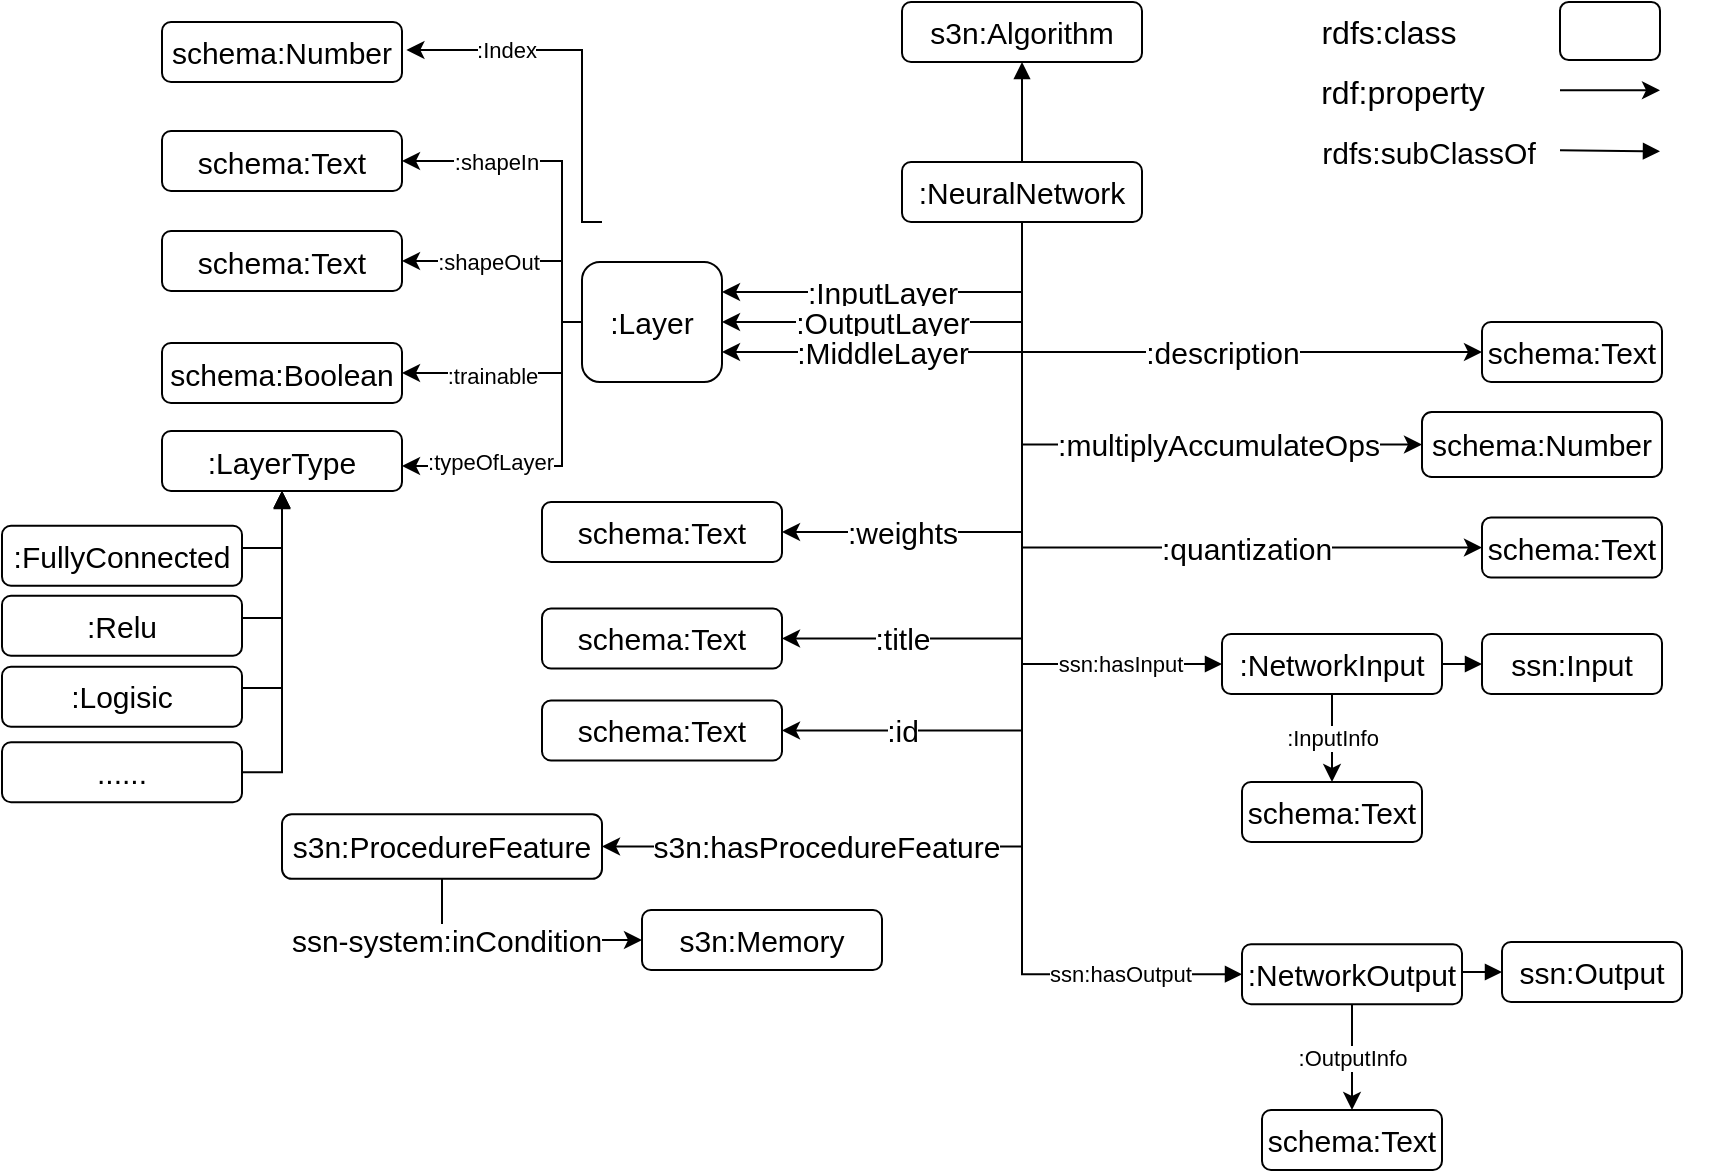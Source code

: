 <mxfile version="15.7.4" type="github">
  <diagram id="uV-LiDX_3luVWXQ_N6UU" name="Page-1">
    <mxGraphModel dx="1376" dy="436" grid="1" gridSize="10" guides="1" tooltips="1" connect="1" arrows="1" fold="1" page="1" pageScale="1" pageWidth="850" pageHeight="1100" math="0" shadow="0">
      <root>
        <mxCell id="0" />
        <mxCell id="1" parent="0" />
        <mxCell id="5j0TbUP-GXuLhpRAQQWD-1" value="s3n:Algorithm" style="rounded=1;whiteSpace=wrap;html=1;fontSize=15;" vertex="1" parent="1">
          <mxGeometry y="220" width="120" height="30" as="geometry" />
        </mxCell>
        <mxCell id="5j0TbUP-GXuLhpRAQQWD-2" value=":title" style="edgeStyle=orthogonalEdgeStyle;rounded=0;orthogonalLoop=1;jettySize=auto;html=1;exitX=0.5;exitY=1;exitDx=0;exitDy=0;fontSize=15;entryX=1;entryY=0.5;entryDx=0;entryDy=0;" edge="1" parent="1" source="5j0TbUP-GXuLhpRAQQWD-15" target="5j0TbUP-GXuLhpRAQQWD-20">
          <mxGeometry x="0.634" relative="1" as="geometry">
            <mxPoint x="-90" y="495" as="targetPoint" />
            <Array as="points">
              <mxPoint x="60" y="538" />
            </Array>
            <mxPoint as="offset" />
          </mxGeometry>
        </mxCell>
        <mxCell id="5j0TbUP-GXuLhpRAQQWD-3" value=":id" style="edgeStyle=orthogonalEdgeStyle;rounded=0;orthogonalLoop=1;jettySize=auto;html=1;exitX=0.5;exitY=1;exitDx=0;exitDy=0;entryX=1;entryY=0.5;entryDx=0;entryDy=0;fontSize=15;" edge="1" parent="1" source="5j0TbUP-GXuLhpRAQQWD-15" target="5j0TbUP-GXuLhpRAQQWD-21">
          <mxGeometry x="0.679" relative="1" as="geometry">
            <mxPoint x="60" y="740" as="targetPoint" />
            <mxPoint as="offset" />
          </mxGeometry>
        </mxCell>
        <mxCell id="5j0TbUP-GXuLhpRAQQWD-4" value=":weights" style="edgeStyle=orthogonalEdgeStyle;rounded=0;orthogonalLoop=1;jettySize=auto;html=1;exitX=0.5;exitY=1;exitDx=0;exitDy=0;entryX=1;entryY=0.5;entryDx=0;entryDy=0;fontSize=15;" edge="1" parent="1" source="5j0TbUP-GXuLhpRAQQWD-15" target="5j0TbUP-GXuLhpRAQQWD-16">
          <mxGeometry x="0.564" relative="1" as="geometry">
            <mxPoint x="520.0" y="510" as="targetPoint" />
            <mxPoint as="offset" />
          </mxGeometry>
        </mxCell>
        <mxCell id="5j0TbUP-GXuLhpRAQQWD-5" value=":InputLayer" style="edgeStyle=orthogonalEdgeStyle;rounded=0;orthogonalLoop=1;jettySize=auto;html=1;exitX=0.5;exitY=1;exitDx=0;exitDy=0;entryX=1;entryY=0.25;entryDx=0;entryDy=0;fontSize=15;" edge="1" parent="1" source="5j0TbUP-GXuLhpRAQQWD-15" target="5j0TbUP-GXuLhpRAQQWD-17">
          <mxGeometry x="0.135" relative="1" as="geometry">
            <mxPoint as="offset" />
          </mxGeometry>
        </mxCell>
        <mxCell id="5j0TbUP-GXuLhpRAQQWD-6" value=":OutputLayer" style="edgeStyle=orthogonalEdgeStyle;rounded=0;orthogonalLoop=1;jettySize=auto;html=1;exitX=0.5;exitY=1;exitDx=0;exitDy=0;entryX=1;entryY=0.5;entryDx=0;entryDy=0;fontSize=15;" edge="1" parent="1" source="5j0TbUP-GXuLhpRAQQWD-15" target="5j0TbUP-GXuLhpRAQQWD-17">
          <mxGeometry x="0.2" relative="1" as="geometry">
            <mxPoint x="-250" y="400" as="targetPoint" />
            <mxPoint as="offset" />
          </mxGeometry>
        </mxCell>
        <mxCell id="5j0TbUP-GXuLhpRAQQWD-7" value=":MiddleLayer" style="edgeStyle=orthogonalEdgeStyle;rounded=0;orthogonalLoop=1;jettySize=auto;html=1;exitX=0.5;exitY=1;exitDx=0;exitDy=0;entryX=1;entryY=0.75;entryDx=0;entryDy=0;fontSize=15;" edge="1" parent="1" source="5j0TbUP-GXuLhpRAQQWD-15" target="5j0TbUP-GXuLhpRAQQWD-17">
          <mxGeometry x="0.256" relative="1" as="geometry">
            <mxPoint as="offset" />
          </mxGeometry>
        </mxCell>
        <mxCell id="5j0TbUP-GXuLhpRAQQWD-8" value=":description" style="edgeStyle=orthogonalEdgeStyle;rounded=0;orthogonalLoop=1;jettySize=auto;html=1;exitX=0.5;exitY=1;exitDx=0;exitDy=0;entryX=0;entryY=0.5;entryDx=0;entryDy=0;fontSize=15;" edge="1" parent="1" source="5j0TbUP-GXuLhpRAQQWD-15" target="5j0TbUP-GXuLhpRAQQWD-22">
          <mxGeometry x="0.12" relative="1" as="geometry">
            <mxPoint as="offset" />
          </mxGeometry>
        </mxCell>
        <mxCell id="5j0TbUP-GXuLhpRAQQWD-9" value=":multiplyAccumulateOps" style="edgeStyle=orthogonalEdgeStyle;rounded=0;orthogonalLoop=1;jettySize=auto;html=1;exitX=0.5;exitY=1;exitDx=0;exitDy=0;entryX=0;entryY=0.5;entryDx=0;entryDy=0;fontSize=15;" edge="1" parent="1" source="5j0TbUP-GXuLhpRAQQWD-15" target="5j0TbUP-GXuLhpRAQQWD-18">
          <mxGeometry x="0.346" relative="1" as="geometry">
            <mxPoint as="offset" />
          </mxGeometry>
        </mxCell>
        <mxCell id="5j0TbUP-GXuLhpRAQQWD-10" value=":quantization" style="edgeStyle=orthogonalEdgeStyle;rounded=0;orthogonalLoop=1;jettySize=auto;html=1;exitX=0.5;exitY=1;exitDx=0;exitDy=0;entryX=0;entryY=0.5;entryDx=0;entryDy=0;fontSize=15;" edge="1" parent="1" source="5j0TbUP-GXuLhpRAQQWD-15" target="5j0TbUP-GXuLhpRAQQWD-19">
          <mxGeometry x="0.397" relative="1" as="geometry">
            <mxPoint as="offset" />
          </mxGeometry>
        </mxCell>
        <mxCell id="5j0TbUP-GXuLhpRAQQWD-11" value="s3n:hasProcedureFeature" style="edgeStyle=orthogonalEdgeStyle;rounded=0;orthogonalLoop=1;jettySize=auto;html=1;exitX=0.5;exitY=1;exitDx=0;exitDy=0;fontSize=15;endArrow=classic;endFill=1;entryX=1;entryY=0.5;entryDx=0;entryDy=0;" edge="1" parent="1" source="5j0TbUP-GXuLhpRAQQWD-15" target="5j0TbUP-GXuLhpRAQQWD-30">
          <mxGeometry x="0.571" relative="1" as="geometry">
            <mxPoint x="190" y="820" as="targetPoint" />
            <mxPoint as="offset" />
          </mxGeometry>
        </mxCell>
        <mxCell id="5j0TbUP-GXuLhpRAQQWD-12" style="edgeStyle=orthogonalEdgeStyle;rounded=0;orthogonalLoop=1;jettySize=auto;html=1;exitX=0.5;exitY=0;exitDx=0;exitDy=0;entryX=0.5;entryY=1;entryDx=0;entryDy=0;fontSize=15;endArrow=block;endFill=1;" edge="1" parent="1" source="5j0TbUP-GXuLhpRAQQWD-15" target="5j0TbUP-GXuLhpRAQQWD-1">
          <mxGeometry relative="1" as="geometry" />
        </mxCell>
        <mxCell id="5j0TbUP-GXuLhpRAQQWD-13" value="ssn:hasInput " style="edgeStyle=orthogonalEdgeStyle;rounded=0;orthogonalLoop=1;jettySize=auto;html=1;exitX=0.5;exitY=1;exitDx=0;exitDy=0;entryX=0;entryY=0.5;entryDx=0;entryDy=0;endArrow=block;endFill=1;" edge="1" parent="1" source="5j0TbUP-GXuLhpRAQQWD-15" target="5j0TbUP-GXuLhpRAQQWD-36">
          <mxGeometry x="0.682" relative="1" as="geometry">
            <mxPoint as="offset" />
          </mxGeometry>
        </mxCell>
        <mxCell id="5j0TbUP-GXuLhpRAQQWD-14" value="ssn:hasOutput" style="edgeStyle=orthogonalEdgeStyle;rounded=0;orthogonalLoop=1;jettySize=auto;html=1;exitX=0.5;exitY=1;exitDx=0;exitDy=0;entryX=0;entryY=0.5;entryDx=0;entryDy=0;endArrow=block;endFill=1;" edge="1" parent="1" source="5j0TbUP-GXuLhpRAQQWD-15" target="5j0TbUP-GXuLhpRAQQWD-38">
          <mxGeometry x="0.749" relative="1" as="geometry">
            <mxPoint as="offset" />
          </mxGeometry>
        </mxCell>
        <mxCell id="5j0TbUP-GXuLhpRAQQWD-15" value=":NeuralNetwork" style="rounded=1;whiteSpace=wrap;html=1;fontSize=15;" vertex="1" parent="1">
          <mxGeometry y="300" width="120" height="30" as="geometry" />
        </mxCell>
        <mxCell id="5j0TbUP-GXuLhpRAQQWD-16" value="schema:Text" style="rounded=1;whiteSpace=wrap;html=1;fontSize=15;" vertex="1" parent="1">
          <mxGeometry x="-180" y="470" width="120" height="30" as="geometry" />
        </mxCell>
        <mxCell id="5j0TbUP-GXuLhpRAQQWD-17" value=":Layer" style="rounded=1;whiteSpace=wrap;html=1;fontSize=15;" vertex="1" parent="1">
          <mxGeometry x="-160" y="350" width="70" height="60" as="geometry" />
        </mxCell>
        <mxCell id="5j0TbUP-GXuLhpRAQQWD-18" value="schema:Number" style="rounded=1;whiteSpace=wrap;html=1;fontSize=15;" vertex="1" parent="1">
          <mxGeometry x="260" y="425" width="120" height="32.5" as="geometry" />
        </mxCell>
        <mxCell id="5j0TbUP-GXuLhpRAQQWD-19" value="schema:Text" style="rounded=1;whiteSpace=wrap;html=1;fontSize=15;" vertex="1" parent="1">
          <mxGeometry x="290" y="477.75" width="90" height="30" as="geometry" />
        </mxCell>
        <mxCell id="5j0TbUP-GXuLhpRAQQWD-20" value="schema:Text" style="rounded=1;whiteSpace=wrap;html=1;fontSize=15;" vertex="1" parent="1">
          <mxGeometry x="-180" y="523.25" width="120" height="30" as="geometry" />
        </mxCell>
        <mxCell id="5j0TbUP-GXuLhpRAQQWD-21" value="schema:Text" style="rounded=1;whiteSpace=wrap;html=1;fontSize=15;" vertex="1" parent="1">
          <mxGeometry x="-180" y="569.25" width="120" height="30" as="geometry" />
        </mxCell>
        <mxCell id="5j0TbUP-GXuLhpRAQQWD-22" value="schema:Text" style="rounded=1;whiteSpace=wrap;html=1;fontSize=15;" vertex="1" parent="1">
          <mxGeometry x="290" y="380" width="90" height="30" as="geometry" />
        </mxCell>
        <mxCell id="5j0TbUP-GXuLhpRAQQWD-23" style="edgeStyle=orthogonalEdgeStyle;rounded=0;orthogonalLoop=1;jettySize=auto;html=1;exitX=0.5;exitY=1;exitDx=0;exitDy=0;fontSize=15;" edge="1" parent="1">
          <mxGeometry relative="1" as="geometry">
            <mxPoint x="405" y="703.87" as="sourcePoint" />
            <mxPoint x="405" y="703.87" as="targetPoint" />
          </mxGeometry>
        </mxCell>
        <mxCell id="5j0TbUP-GXuLhpRAQQWD-24" value="" style="rounded=1;whiteSpace=wrap;html=1;fontSize=16;" vertex="1" parent="1">
          <mxGeometry x="329" y="220" width="50" height="29" as="geometry" />
        </mxCell>
        <mxCell id="5j0TbUP-GXuLhpRAQQWD-25" value="rdfs:class" style="text;html=1;align=center;verticalAlign=middle;resizable=0;points=[];autosize=1;strokeColor=none;fontSize=16;" vertex="1" parent="1">
          <mxGeometry x="203" y="224.5" width="80" height="20" as="geometry" />
        </mxCell>
        <mxCell id="5j0TbUP-GXuLhpRAQQWD-26" value="rdf:property" style="text;html=1;align=center;verticalAlign=middle;resizable=0;points=[];autosize=1;strokeColor=none;fontSize=16;" vertex="1" parent="1">
          <mxGeometry x="200" y="254.5" width="100" height="20" as="geometry" />
        </mxCell>
        <mxCell id="5j0TbUP-GXuLhpRAQQWD-27" value="" style="endArrow=classic;html=1;fontSize=16;" edge="1" parent="1">
          <mxGeometry width="50" height="50" relative="1" as="geometry">
            <mxPoint x="329" y="264.16" as="sourcePoint" />
            <mxPoint x="379" y="264.16" as="targetPoint" />
            <Array as="points">
              <mxPoint x="339" y="264.16" />
            </Array>
          </mxGeometry>
        </mxCell>
        <mxCell id="5j0TbUP-GXuLhpRAQQWD-28" value="" style="endArrow=block;html=1;fontSize=16;endFill=1;" edge="1" parent="1">
          <mxGeometry width="50" height="50" relative="1" as="geometry">
            <mxPoint x="329" y="294.16" as="sourcePoint" />
            <mxPoint x="379" y="294.66" as="targetPoint" />
          </mxGeometry>
        </mxCell>
        <mxCell id="5j0TbUP-GXuLhpRAQQWD-29" value="ssn-system:inCondition" style="edgeStyle=orthogonalEdgeStyle;rounded=0;orthogonalLoop=1;jettySize=auto;html=1;exitX=0.5;exitY=1;exitDx=0;exitDy=0;entryX=0;entryY=0.5;entryDx=0;entryDy=0;fontSize=15;endArrow=classic;endFill=1;" edge="1" parent="1" source="5j0TbUP-GXuLhpRAQQWD-30" target="5j0TbUP-GXuLhpRAQQWD-31">
          <mxGeometry x="-0.492" relative="1" as="geometry">
            <mxPoint as="offset" />
            <Array as="points">
              <mxPoint x="-230" y="689" />
            </Array>
          </mxGeometry>
        </mxCell>
        <mxCell id="5j0TbUP-GXuLhpRAQQWD-30" value="s3n:ProcedureFeature" style="rounded=1;whiteSpace=wrap;html=1;fontSize=15;" vertex="1" parent="1">
          <mxGeometry x="-310" y="626.13" width="160" height="32.25" as="geometry" />
        </mxCell>
        <mxCell id="5j0TbUP-GXuLhpRAQQWD-31" value="s3n:Memory" style="rounded=1;whiteSpace=wrap;html=1;fontSize=15;" vertex="1" parent="1">
          <mxGeometry x="-130" y="674" width="120" height="30" as="geometry" />
        </mxCell>
        <mxCell id="5j0TbUP-GXuLhpRAQQWD-32" value="rdfs:subClassOf" style="text;html=1;align=center;verticalAlign=middle;resizable=0;points=[];autosize=1;strokeColor=none;fontSize=15;" vertex="1" parent="1">
          <mxGeometry x="203" y="284.5" width="120" height="20" as="geometry" />
        </mxCell>
        <mxCell id="5j0TbUP-GXuLhpRAQQWD-33" value="ssn:Input" style="rounded=1;whiteSpace=wrap;html=1;fontSize=15;" vertex="1" parent="1">
          <mxGeometry x="290" y="536" width="90" height="30" as="geometry" />
        </mxCell>
        <mxCell id="5j0TbUP-GXuLhpRAQQWD-34" value="ssn:Output" style="rounded=1;whiteSpace=wrap;html=1;fontSize=15;" vertex="1" parent="1">
          <mxGeometry x="300" y="690" width="90" height="30" as="geometry" />
        </mxCell>
        <mxCell id="5j0TbUP-GXuLhpRAQQWD-35" style="edgeStyle=orthogonalEdgeStyle;rounded=0;orthogonalLoop=1;jettySize=auto;html=1;exitX=1;exitY=0.5;exitDx=0;exitDy=0;entryX=0;entryY=0.5;entryDx=0;entryDy=0;endArrow=block;endFill=1;" edge="1" parent="1" source="5j0TbUP-GXuLhpRAQQWD-36" target="5j0TbUP-GXuLhpRAQQWD-33">
          <mxGeometry relative="1" as="geometry" />
        </mxCell>
        <mxCell id="5j0TbUP-GXuLhpRAQQWD-36" value=":NetworkInput" style="rounded=1;whiteSpace=wrap;html=1;fontSize=15;" vertex="1" parent="1">
          <mxGeometry x="160" y="536" width="110" height="30" as="geometry" />
        </mxCell>
        <mxCell id="5j0TbUP-GXuLhpRAQQWD-37" style="edgeStyle=orthogonalEdgeStyle;rounded=0;orthogonalLoop=1;jettySize=auto;html=1;exitX=1;exitY=0.5;exitDx=0;exitDy=0;entryX=0;entryY=0.5;entryDx=0;entryDy=0;endArrow=block;endFill=1;" edge="1" parent="1" source="5j0TbUP-GXuLhpRAQQWD-38" target="5j0TbUP-GXuLhpRAQQWD-34">
          <mxGeometry relative="1" as="geometry">
            <Array as="points">
              <mxPoint x="280" y="704.87" />
            </Array>
          </mxGeometry>
        </mxCell>
        <mxCell id="5j0TbUP-GXuLhpRAQQWD-38" value=":NetworkOutput" style="rounded=1;whiteSpace=wrap;html=1;fontSize=15;" vertex="1" parent="1">
          <mxGeometry x="170" y="691.12" width="110" height="30" as="geometry" />
        </mxCell>
        <mxCell id="5j0TbUP-GXuLhpRAQQWD-39" style="edgeStyle=orthogonalEdgeStyle;rounded=0;orthogonalLoop=1;jettySize=auto;html=1;exitX=0;exitY=0.5;exitDx=0;exitDy=0;entryX=1;entryY=0.5;entryDx=0;entryDy=0;" edge="1" parent="1" target="5j0TbUP-GXuLhpRAQQWD-47">
          <mxGeometry relative="1" as="geometry">
            <Array as="points">
              <mxPoint x="-170" y="379.5" />
              <mxPoint x="-170" y="299.5" />
            </Array>
            <mxPoint x="-160" y="380" as="sourcePoint" />
          </mxGeometry>
        </mxCell>
        <mxCell id="5j0TbUP-GXuLhpRAQQWD-40" value=":shapeIn" style="edgeLabel;html=1;align=center;verticalAlign=middle;resizable=0;points=[];" vertex="1" connectable="0" parent="5j0TbUP-GXuLhpRAQQWD-39">
          <mxGeometry x="0.41" relative="1" as="geometry">
            <mxPoint x="-4" as="offset" />
          </mxGeometry>
        </mxCell>
        <mxCell id="5j0TbUP-GXuLhpRAQQWD-41" value="" style="edgeStyle=orthogonalEdgeStyle;rounded=0;orthogonalLoop=1;jettySize=auto;html=1;exitX=0;exitY=0.5;exitDx=0;exitDy=0;entryX=1;entryY=0.5;entryDx=0;entryDy=0;" edge="1" parent="1" target="5j0TbUP-GXuLhpRAQQWD-48">
          <mxGeometry x="0.538" relative="1" as="geometry">
            <Array as="points">
              <mxPoint x="-170" y="379.5" />
              <mxPoint x="-170" y="349.5" />
            </Array>
            <mxPoint as="offset" />
            <mxPoint x="-160" y="380" as="sourcePoint" />
          </mxGeometry>
        </mxCell>
        <mxCell id="5j0TbUP-GXuLhpRAQQWD-42" value=":shapeOut" style="edgeLabel;html=1;align=center;verticalAlign=middle;resizable=0;points=[];" vertex="1" connectable="0" parent="5j0TbUP-GXuLhpRAQQWD-41">
          <mxGeometry x="0.287" relative="1" as="geometry">
            <mxPoint as="offset" />
          </mxGeometry>
        </mxCell>
        <mxCell id="5j0TbUP-GXuLhpRAQQWD-43" style="edgeStyle=orthogonalEdgeStyle;rounded=0;orthogonalLoop=1;jettySize=auto;html=1;exitX=0;exitY=0.5;exitDx=0;exitDy=0;entryX=1;entryY=0.5;entryDx=0;entryDy=0;" edge="1" parent="1" target="5j0TbUP-GXuLhpRAQQWD-49">
          <mxGeometry relative="1" as="geometry">
            <Array as="points">
              <mxPoint x="-170" y="379.5" />
              <mxPoint x="-170" y="405.5" />
            </Array>
            <mxPoint x="-160" y="380" as="sourcePoint" />
          </mxGeometry>
        </mxCell>
        <mxCell id="5j0TbUP-GXuLhpRAQQWD-44" value=":trainable" style="edgeLabel;html=1;align=center;verticalAlign=middle;resizable=0;points=[];" vertex="1" connectable="0" parent="5j0TbUP-GXuLhpRAQQWD-43">
          <mxGeometry x="0.229" y="1" relative="1" as="geometry">
            <mxPoint as="offset" />
          </mxGeometry>
        </mxCell>
        <mxCell id="5j0TbUP-GXuLhpRAQQWD-45" style="edgeStyle=orthogonalEdgeStyle;rounded=0;orthogonalLoop=1;jettySize=auto;html=1;exitX=0;exitY=0.5;exitDx=0;exitDy=0;" edge="1" parent="1" target="5j0TbUP-GXuLhpRAQQWD-50">
          <mxGeometry relative="1" as="geometry">
            <mxPoint x="-260" y="460.5" as="targetPoint" />
            <Array as="points">
              <mxPoint x="-170" y="380" />
              <mxPoint x="-170" y="452" />
            </Array>
            <mxPoint x="-160" y="380" as="sourcePoint" />
          </mxGeometry>
        </mxCell>
        <mxCell id="5j0TbUP-GXuLhpRAQQWD-46" value=":typeOfLayer" style="edgeLabel;html=1;align=center;verticalAlign=middle;resizable=0;points=[];" vertex="1" connectable="0" parent="5j0TbUP-GXuLhpRAQQWD-45">
          <mxGeometry x="0.479" y="1" relative="1" as="geometry">
            <mxPoint x="2" y="-3" as="offset" />
          </mxGeometry>
        </mxCell>
        <mxCell id="5j0TbUP-GXuLhpRAQQWD-47" value="schema:Text" style="rounded=1;whiteSpace=wrap;html=1;fontSize=15;" vertex="1" parent="1">
          <mxGeometry x="-370" y="284.5" width="120" height="30" as="geometry" />
        </mxCell>
        <mxCell id="5j0TbUP-GXuLhpRAQQWD-48" value="schema:Text" style="rounded=1;whiteSpace=wrap;html=1;fontSize=15;" vertex="1" parent="1">
          <mxGeometry x="-370" y="334.5" width="120" height="30" as="geometry" />
        </mxCell>
        <mxCell id="5j0TbUP-GXuLhpRAQQWD-49" value="schema:Boolean" style="rounded=1;whiteSpace=wrap;html=1;fontSize=15;" vertex="1" parent="1">
          <mxGeometry x="-370" y="390.5" width="120" height="30" as="geometry" />
        </mxCell>
        <mxCell id="5j0TbUP-GXuLhpRAQQWD-50" value="&lt;div&gt;:LayerType&lt;/div&gt;" style="rounded=1;whiteSpace=wrap;html=1;fontSize=15;" vertex="1" parent="1">
          <mxGeometry x="-370" y="434.5" width="120" height="30" as="geometry" />
        </mxCell>
        <mxCell id="5j0TbUP-GXuLhpRAQQWD-51" style="edgeStyle=orthogonalEdgeStyle;rounded=0;orthogonalLoop=1;jettySize=auto;html=1;exitX=1;exitY=0.5;exitDx=0;exitDy=0;entryX=0.5;entryY=1;entryDx=0;entryDy=0;endArrow=block;endFill=1;" edge="1" parent="1" source="5j0TbUP-GXuLhpRAQQWD-52" target="5j0TbUP-GXuLhpRAQQWD-50">
          <mxGeometry relative="1" as="geometry">
            <mxPoint x="-310" y="546.87" as="targetPoint" />
            <Array as="points">
              <mxPoint x="-310" y="493" />
            </Array>
          </mxGeometry>
        </mxCell>
        <mxCell id="5j0TbUP-GXuLhpRAQQWD-52" value="&lt;div&gt;:FullyConnected&lt;/div&gt;" style="rounded=1;whiteSpace=wrap;html=1;fontSize=15;" vertex="1" parent="1">
          <mxGeometry x="-450" y="481.88" width="120" height="30" as="geometry" />
        </mxCell>
        <mxCell id="5j0TbUP-GXuLhpRAQQWD-53" style="edgeStyle=orthogonalEdgeStyle;rounded=0;orthogonalLoop=1;jettySize=auto;html=1;exitX=1;exitY=0.5;exitDx=0;exitDy=0;endArrow=block;endFill=1;entryX=0.5;entryY=1;entryDx=0;entryDy=0;" edge="1" parent="1" source="5j0TbUP-GXuLhpRAQQWD-54" target="5j0TbUP-GXuLhpRAQQWD-50">
          <mxGeometry relative="1" as="geometry">
            <mxPoint x="-310" y="547.37" as="targetPoint" />
            <Array as="points">
              <mxPoint x="-310" y="528" />
            </Array>
          </mxGeometry>
        </mxCell>
        <mxCell id="5j0TbUP-GXuLhpRAQQWD-54" value=":Relu" style="rounded=1;whiteSpace=wrap;html=1;fontSize=15;" vertex="1" parent="1">
          <mxGeometry x="-450" y="516.88" width="120" height="30" as="geometry" />
        </mxCell>
        <mxCell id="5j0TbUP-GXuLhpRAQQWD-55" style="edgeStyle=orthogonalEdgeStyle;rounded=0;orthogonalLoop=1;jettySize=auto;html=1;exitX=1;exitY=0.5;exitDx=0;exitDy=0;endArrow=block;endFill=1;" edge="1" parent="1" source="5j0TbUP-GXuLhpRAQQWD-56">
          <mxGeometry relative="1" as="geometry">
            <mxPoint x="-310" y="465" as="targetPoint" />
            <Array as="points">
              <mxPoint x="-310" y="563" />
            </Array>
          </mxGeometry>
        </mxCell>
        <mxCell id="5j0TbUP-GXuLhpRAQQWD-56" value=":Logisic" style="rounded=1;whiteSpace=wrap;html=1;fontSize=15;" vertex="1" parent="1">
          <mxGeometry x="-450" y="552.38" width="120" height="30" as="geometry" />
        </mxCell>
        <mxCell id="5j0TbUP-GXuLhpRAQQWD-57" style="edgeStyle=orthogonalEdgeStyle;rounded=0;orthogonalLoop=1;jettySize=auto;html=1;exitX=1;exitY=0.5;exitDx=0;exitDy=0;endArrow=block;endFill=1;entryX=0.5;entryY=1;entryDx=0;entryDy=0;" edge="1" parent="1" source="5j0TbUP-GXuLhpRAQQWD-58" target="5j0TbUP-GXuLhpRAQQWD-50">
          <mxGeometry relative="1" as="geometry">
            <mxPoint x="-310" y="546.87" as="targetPoint" />
          </mxGeometry>
        </mxCell>
        <mxCell id="5j0TbUP-GXuLhpRAQQWD-58" value="......" style="rounded=1;whiteSpace=wrap;html=1;fontSize=15;" vertex="1" parent="1">
          <mxGeometry x="-450" y="590.13" width="120" height="30" as="geometry" />
        </mxCell>
        <mxCell id="5j0TbUP-GXuLhpRAQQWD-59" value=":InputInfo" style="endArrow=classic;html=1;rounded=0;exitX=0.5;exitY=1;exitDx=0;exitDy=0;entryX=0.5;entryY=0;entryDx=0;entryDy=0;" edge="1" parent="1" source="5j0TbUP-GXuLhpRAQQWD-36" target="5j0TbUP-GXuLhpRAQQWD-61">
          <mxGeometry width="50" height="50" relative="1" as="geometry">
            <mxPoint x="200" y="630" as="sourcePoint" />
            <mxPoint x="215" y="590" as="targetPoint" />
          </mxGeometry>
        </mxCell>
        <mxCell id="5j0TbUP-GXuLhpRAQQWD-61" value="schema:Text" style="rounded=1;whiteSpace=wrap;html=1;fontSize=15;" vertex="1" parent="1">
          <mxGeometry x="170" y="610" width="90" height="30" as="geometry" />
        </mxCell>
        <mxCell id="5j0TbUP-GXuLhpRAQQWD-63" value=":OutputInfo" style="endArrow=classic;html=1;rounded=0;exitX=0.5;exitY=1;exitDx=0;exitDy=0;entryX=0.5;entryY=0;entryDx=0;entryDy=0;" edge="1" parent="1" target="5j0TbUP-GXuLhpRAQQWD-64" source="5j0TbUP-GXuLhpRAQQWD-38">
          <mxGeometry width="50" height="50" relative="1" as="geometry">
            <mxPoint x="225" y="730" as="sourcePoint" />
            <mxPoint x="225" y="754" as="targetPoint" />
          </mxGeometry>
        </mxCell>
        <mxCell id="5j0TbUP-GXuLhpRAQQWD-64" value="schema:Text" style="rounded=1;whiteSpace=wrap;html=1;fontSize=15;" vertex="1" parent="1">
          <mxGeometry x="180" y="774" width="90" height="30" as="geometry" />
        </mxCell>
        <mxCell id="5j0TbUP-GXuLhpRAQQWD-66" value="schema:Number" style="rounded=1;whiteSpace=wrap;html=1;fontSize=15;" vertex="1" parent="1">
          <mxGeometry x="-370" y="230" width="120" height="30" as="geometry" />
        </mxCell>
        <mxCell id="5j0TbUP-GXuLhpRAQQWD-67" style="edgeStyle=orthogonalEdgeStyle;rounded=0;orthogonalLoop=1;jettySize=auto;html=1;exitX=0;exitY=0.5;exitDx=0;exitDy=0;entryX=1.018;entryY=0.457;entryDx=0;entryDy=0;entryPerimeter=0;" edge="1" parent="1" target="5j0TbUP-GXuLhpRAQQWD-66">
          <mxGeometry relative="1" as="geometry">
            <Array as="points">
              <mxPoint x="-160" y="330" />
              <mxPoint x="-160" y="244" />
              <mxPoint x="-248" y="244" />
            </Array>
            <mxPoint x="-150" y="330" as="sourcePoint" />
            <mxPoint x="-240" y="249.5" as="targetPoint" />
          </mxGeometry>
        </mxCell>
        <mxCell id="5j0TbUP-GXuLhpRAQQWD-68" value=":Index" style="edgeLabel;html=1;align=center;verticalAlign=middle;resizable=0;points=[];" vertex="1" connectable="0" parent="5j0TbUP-GXuLhpRAQQWD-67">
          <mxGeometry x="0.41" relative="1" as="geometry">
            <mxPoint x="-4" as="offset" />
          </mxGeometry>
        </mxCell>
      </root>
    </mxGraphModel>
  </diagram>
</mxfile>
